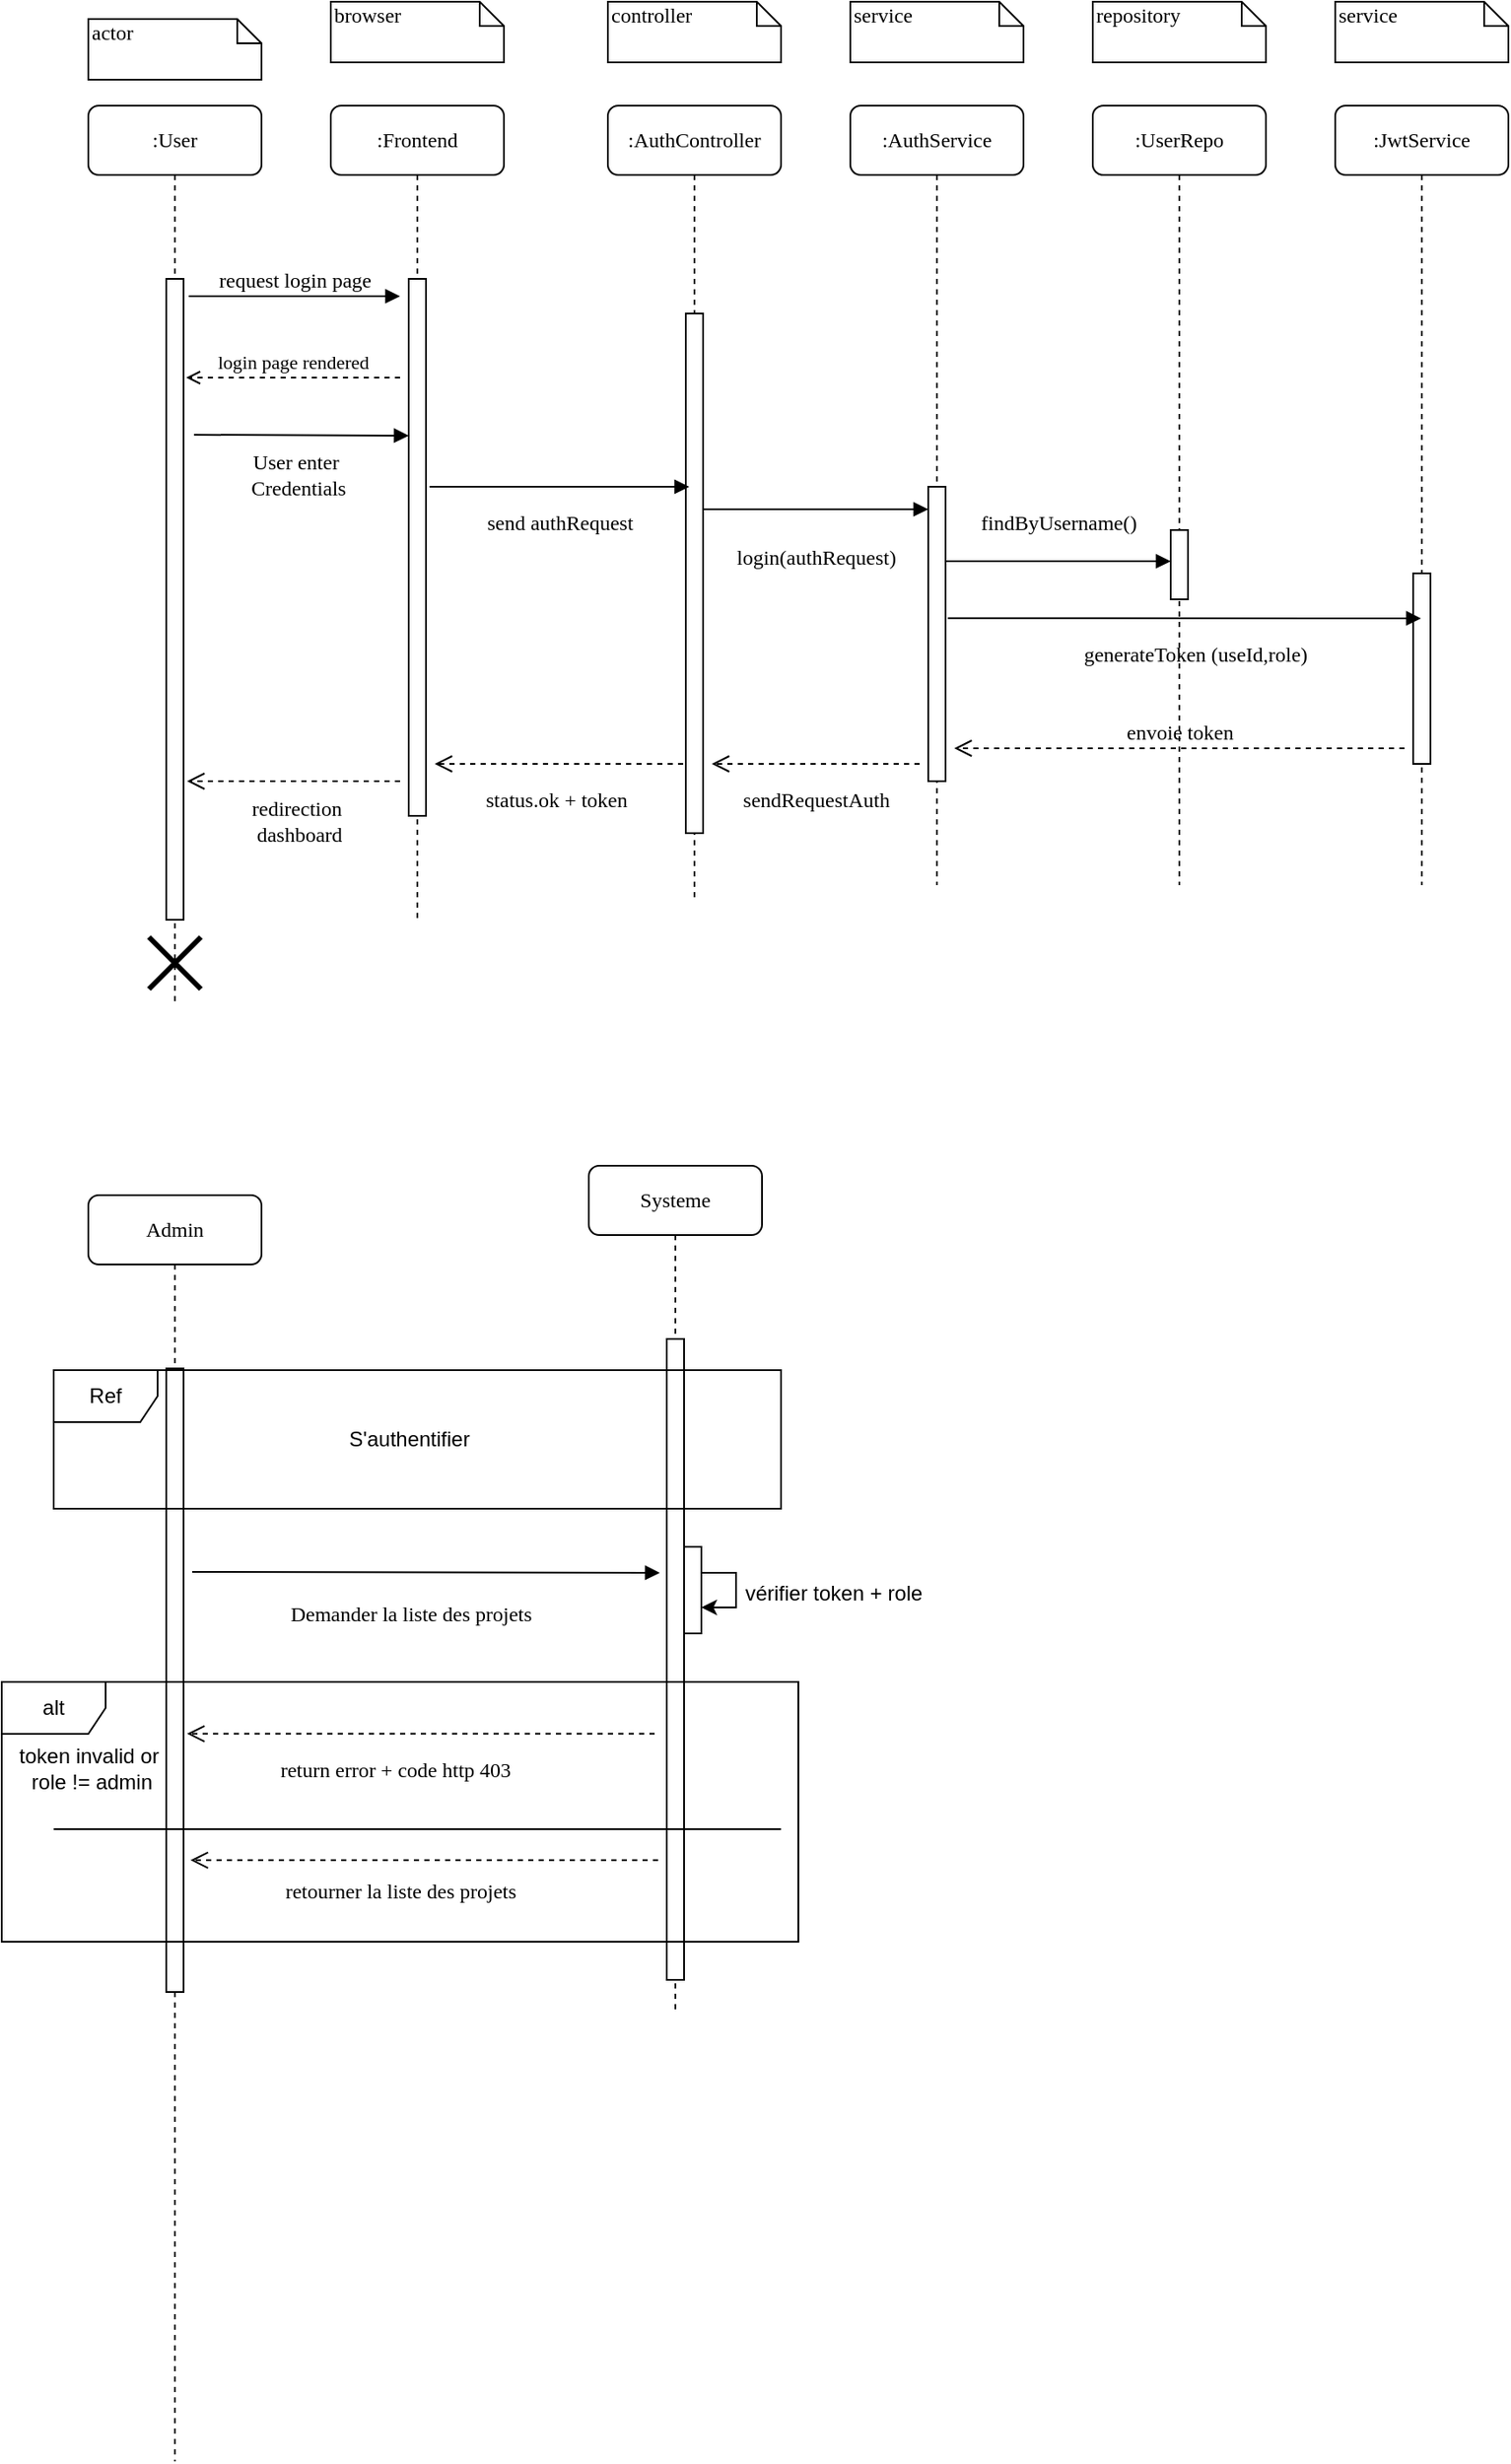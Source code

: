 <mxfile version="22.1.11" type="github">
  <diagram name="Page-1" id="13e1069c-82ec-6db2-03f1-153e76fe0fe0">
    <mxGraphModel dx="1041" dy="702" grid="1" gridSize="10" guides="1" tooltips="1" connect="1" arrows="1" fold="1" page="1" pageScale="1" pageWidth="1100" pageHeight="850" background="none" math="0" shadow="0">
      <root>
        <mxCell id="0" />
        <mxCell id="1" parent="0" />
        <mxCell id="7baba1c4bc27f4b0-2" value=":Frontend" style="shape=umlLifeline;perimeter=lifelinePerimeter;whiteSpace=wrap;html=1;container=1;collapsible=0;recursiveResize=0;outlineConnect=0;rounded=1;shadow=0;comic=0;labelBackgroundColor=none;strokeWidth=1;fontFamily=Verdana;fontSize=12;align=center;" parent="1" vertex="1">
          <mxGeometry x="240" y="80" width="100" height="470" as="geometry" />
        </mxCell>
        <mxCell id="7baba1c4bc27f4b0-10" value="" style="html=1;points=[];perimeter=orthogonalPerimeter;rounded=0;shadow=0;comic=0;labelBackgroundColor=none;strokeWidth=1;fontFamily=Verdana;fontSize=12;align=center;" parent="7baba1c4bc27f4b0-2" vertex="1">
          <mxGeometry x="45" y="100" width="10" height="310" as="geometry" />
        </mxCell>
        <mxCell id="CY3SNnEuFbN-5DLH5aWB-10" value="status.ok + token" style="html=1;verticalAlign=bottom;endArrow=open;dashed=1;endSize=8;labelBackgroundColor=none;fontFamily=Verdana;fontSize=12;" parent="7baba1c4bc27f4b0-2" source="7baba1c4bc27f4b0-3" edge="1">
          <mxGeometry x="0.064" y="30" relative="1" as="geometry">
            <mxPoint x="60" y="380" as="targetPoint" />
            <mxPoint x="180" y="380" as="sourcePoint" />
            <mxPoint as="offset" />
          </mxGeometry>
        </mxCell>
        <mxCell id="CY3SNnEuFbN-5DLH5aWB-14" value="redirection&lt;br&gt;&amp;nbsp;dashboard" style="html=1;verticalAlign=bottom;endArrow=open;dashed=1;endSize=8;labelBackgroundColor=none;fontFamily=Verdana;fontSize=12;" parent="7baba1c4bc27f4b0-2" edge="1">
          <mxGeometry x="-0.024" y="40" relative="1" as="geometry">
            <mxPoint x="-83" y="390" as="targetPoint" />
            <mxPoint x="40" y="390" as="sourcePoint" />
            <mxPoint as="offset" />
          </mxGeometry>
        </mxCell>
        <mxCell id="7baba1c4bc27f4b0-3" value=":AuthController" style="shape=umlLifeline;perimeter=lifelinePerimeter;whiteSpace=wrap;html=1;container=1;collapsible=0;recursiveResize=0;outlineConnect=0;rounded=1;shadow=0;comic=0;labelBackgroundColor=none;strokeWidth=1;fontFamily=Verdana;fontSize=12;align=center;" parent="1" vertex="1">
          <mxGeometry x="400" y="80" width="100" height="460" as="geometry" />
        </mxCell>
        <mxCell id="7baba1c4bc27f4b0-13" value="" style="html=1;points=[];perimeter=orthogonalPerimeter;rounded=0;shadow=0;comic=0;labelBackgroundColor=none;strokeWidth=1;fontFamily=Verdana;fontSize=12;align=center;" parent="7baba1c4bc27f4b0-3" vertex="1">
          <mxGeometry x="45" y="120" width="10" height="300" as="geometry" />
        </mxCell>
        <mxCell id="7baba1c4bc27f4b0-4" value=":AuthService" style="shape=umlLifeline;perimeter=lifelinePerimeter;whiteSpace=wrap;html=1;container=1;collapsible=0;recursiveResize=0;outlineConnect=0;rounded=1;shadow=0;comic=0;labelBackgroundColor=none;strokeWidth=1;fontFamily=Verdana;fontSize=12;align=center;" parent="1" vertex="1">
          <mxGeometry x="540" y="80" width="100" height="450" as="geometry" />
        </mxCell>
        <mxCell id="7baba1c4bc27f4b0-5" value=":UserRepo" style="shape=umlLifeline;perimeter=lifelinePerimeter;whiteSpace=wrap;html=1;container=1;collapsible=0;recursiveResize=0;outlineConnect=0;rounded=1;shadow=0;comic=0;labelBackgroundColor=none;strokeWidth=1;fontFamily=Verdana;fontSize=12;align=center;" parent="1" vertex="1">
          <mxGeometry x="680" y="80" width="100" height="450" as="geometry" />
        </mxCell>
        <mxCell id="7baba1c4bc27f4b0-19" value="" style="html=1;points=[];perimeter=orthogonalPerimeter;rounded=0;shadow=0;comic=0;labelBackgroundColor=none;strokeWidth=1;fontFamily=Verdana;fontSize=12;align=center;" parent="7baba1c4bc27f4b0-5" vertex="1">
          <mxGeometry x="45" y="245" width="10" height="40" as="geometry" />
        </mxCell>
        <mxCell id="7baba1c4bc27f4b0-6" value=":JwtService" style="shape=umlLifeline;perimeter=lifelinePerimeter;whiteSpace=wrap;html=1;container=1;collapsible=0;recursiveResize=0;outlineConnect=0;rounded=1;shadow=0;comic=0;labelBackgroundColor=none;strokeWidth=1;fontFamily=Verdana;fontSize=12;align=center;" parent="1" vertex="1">
          <mxGeometry x="820" y="80" width="100" height="450" as="geometry" />
        </mxCell>
        <mxCell id="CY3SNnEuFbN-5DLH5aWB-7" value="" style="html=1;points=[];perimeter=orthogonalPerimeter;rounded=0;shadow=0;comic=0;labelBackgroundColor=none;strokeWidth=1;fontFamily=Verdana;fontSize=12;align=center;" parent="7baba1c4bc27f4b0-6" vertex="1">
          <mxGeometry x="45" y="270" width="10" height="110" as="geometry" />
        </mxCell>
        <mxCell id="7baba1c4bc27f4b0-8" value=":User" style="shape=umlLifeline;perimeter=lifelinePerimeter;whiteSpace=wrap;html=1;container=1;collapsible=0;recursiveResize=0;outlineConnect=0;rounded=1;shadow=0;comic=0;labelBackgroundColor=none;strokeWidth=1;fontFamily=Verdana;fontSize=12;align=center;" parent="1" vertex="1">
          <mxGeometry x="100" y="80" width="100" height="520" as="geometry" />
        </mxCell>
        <mxCell id="7baba1c4bc27f4b0-9" value="" style="html=1;points=[];perimeter=orthogonalPerimeter;rounded=0;shadow=0;comic=0;labelBackgroundColor=none;strokeWidth=1;fontFamily=Verdana;fontSize=12;align=center;" parent="7baba1c4bc27f4b0-8" vertex="1">
          <mxGeometry x="45" y="100" width="10" height="370" as="geometry" />
        </mxCell>
        <mxCell id="CY3SNnEuFbN-5DLH5aWB-2" value="User enter&amp;nbsp;&lt;br&gt;Credentials" style="html=1;verticalAlign=bottom;endArrow=block;entryX=-0.053;entryY=0.049;labelBackgroundColor=none;fontFamily=Verdana;fontSize=12;edgeStyle=elbowEdgeStyle;elbow=vertical;entryDx=0;entryDy=0;entryPerimeter=0;" parent="7baba1c4bc27f4b0-8" edge="1">
          <mxGeometry x="-0.04" y="-39" relative="1" as="geometry">
            <mxPoint x="61" y="190" as="sourcePoint" />
            <mxPoint x="185" y="191" as="targetPoint" />
            <mxPoint as="offset" />
          </mxGeometry>
        </mxCell>
        <mxCell id="AqSRrWF4Oe-zVU10NFuZ-1" value="" style="shape=umlDestroy;whiteSpace=wrap;html=1;strokeWidth=3;targetShapes=umlLifeline;" vertex="1" parent="7baba1c4bc27f4b0-8">
          <mxGeometry x="35" y="480" width="30" height="30" as="geometry" />
        </mxCell>
        <mxCell id="7baba1c4bc27f4b0-16" value="" style="html=1;points=[];perimeter=orthogonalPerimeter;rounded=0;shadow=0;comic=0;labelBackgroundColor=none;strokeWidth=1;fontFamily=Verdana;fontSize=12;align=center;" parent="1" vertex="1">
          <mxGeometry x="585" y="300" width="10" height="170" as="geometry" />
        </mxCell>
        <mxCell id="7baba1c4bc27f4b0-17" value="login(authRequest)" style="html=1;verticalAlign=bottom;endArrow=block;labelBackgroundColor=none;fontFamily=Verdana;fontSize=12;edgeStyle=elbowEdgeStyle;elbow=vertical;" parent="1" edge="1">
          <mxGeometry y="-37" relative="1" as="geometry">
            <mxPoint x="455" y="313" as="sourcePoint" />
            <Array as="points">
              <mxPoint x="460" y="313" />
            </Array>
            <mxPoint x="585" y="313" as="targetPoint" />
            <mxPoint as="offset" />
          </mxGeometry>
        </mxCell>
        <mxCell id="7baba1c4bc27f4b0-20" value="findByUsername()" style="html=1;verticalAlign=bottom;endArrow=block;entryX=0;entryY=0;labelBackgroundColor=none;fontFamily=Verdana;fontSize=12;edgeStyle=elbowEdgeStyle;elbow=vertical;" parent="1" edge="1">
          <mxGeometry y="13" relative="1" as="geometry">
            <mxPoint x="595" y="343" as="sourcePoint" />
            <mxPoint x="725" y="343" as="targetPoint" />
            <mxPoint as="offset" />
          </mxGeometry>
        </mxCell>
        <mxCell id="7baba1c4bc27f4b0-11" value="request login page" style="html=1;verticalAlign=bottom;endArrow=block;labelBackgroundColor=none;fontFamily=Verdana;fontSize=12;edgeStyle=elbowEdgeStyle;elbow=vertical;" parent="1" edge="1">
          <mxGeometry x="0.003" relative="1" as="geometry">
            <mxPoint x="158" y="190" as="sourcePoint" />
            <mxPoint x="280" y="190" as="targetPoint" />
            <mxPoint as="offset" />
          </mxGeometry>
        </mxCell>
        <mxCell id="7baba1c4bc27f4b0-40" value="actor" style="shape=note;whiteSpace=wrap;html=1;size=14;verticalAlign=top;align=left;spacingTop=-6;rounded=0;shadow=0;comic=0;labelBackgroundColor=none;strokeWidth=1;fontFamily=Verdana;fontSize=12" parent="1" vertex="1">
          <mxGeometry x="100" y="30" width="100" height="35" as="geometry" />
        </mxCell>
        <mxCell id="7baba1c4bc27f4b0-41" value="browser" style="shape=note;whiteSpace=wrap;html=1;size=14;verticalAlign=top;align=left;spacingTop=-6;rounded=0;shadow=0;comic=0;labelBackgroundColor=none;strokeWidth=1;fontFamily=Verdana;fontSize=12" parent="1" vertex="1">
          <mxGeometry x="240" y="20" width="100" height="35" as="geometry" />
        </mxCell>
        <mxCell id="7baba1c4bc27f4b0-42" value="controller" style="shape=note;whiteSpace=wrap;html=1;size=14;verticalAlign=top;align=left;spacingTop=-6;rounded=0;shadow=0;comic=0;labelBackgroundColor=none;strokeWidth=1;fontFamily=Verdana;fontSize=12" parent="1" vertex="1">
          <mxGeometry x="400" y="20" width="100" height="35" as="geometry" />
        </mxCell>
        <mxCell id="7baba1c4bc27f4b0-43" value="service" style="shape=note;whiteSpace=wrap;html=1;size=14;verticalAlign=top;align=left;spacingTop=-6;rounded=0;shadow=0;comic=0;labelBackgroundColor=none;strokeWidth=1;fontFamily=Verdana;fontSize=12" parent="1" vertex="1">
          <mxGeometry x="540" y="20" width="100" height="35" as="geometry" />
        </mxCell>
        <mxCell id="7baba1c4bc27f4b0-44" value="repository" style="shape=note;whiteSpace=wrap;html=1;size=14;verticalAlign=top;align=left;spacingTop=-6;rounded=0;shadow=0;comic=0;labelBackgroundColor=none;strokeWidth=1;fontFamily=Verdana;fontSize=12" parent="1" vertex="1">
          <mxGeometry x="680" y="20" width="100" height="35" as="geometry" />
        </mxCell>
        <mxCell id="7baba1c4bc27f4b0-45" value="service" style="shape=note;whiteSpace=wrap;html=1;size=14;verticalAlign=top;align=left;spacingTop=-6;rounded=0;shadow=0;comic=0;labelBackgroundColor=none;strokeWidth=1;fontFamily=Verdana;fontSize=12" parent="1" vertex="1">
          <mxGeometry x="820" y="20" width="100" height="35" as="geometry" />
        </mxCell>
        <mxCell id="CY3SNnEuFbN-5DLH5aWB-1" value="&lt;font style=&quot;font-size: 11px;&quot;&gt;login page rendered&lt;/font&gt;" style="html=1;verticalAlign=bottom;endArrow=open;labelBackgroundColor=none;fontFamily=Verdana;fontSize=12;edgeStyle=elbowEdgeStyle;elbow=vertical;endFill=0;dashed=1;" parent="1" edge="1">
          <mxGeometry relative="1" as="geometry">
            <mxPoint x="280" y="237" as="sourcePoint" />
            <mxPoint x="156.5" y="237" as="targetPoint" />
          </mxGeometry>
        </mxCell>
        <mxCell id="CY3SNnEuFbN-5DLH5aWB-3" value="send authRequest" style="html=1;verticalAlign=bottom;endArrow=block;entryX=0;entryY=0;labelBackgroundColor=none;fontFamily=Verdana;fontSize=12;edgeStyle=elbowEdgeStyle;elbow=vertical;" parent="1" edge="1">
          <mxGeometry y="-30" relative="1" as="geometry">
            <mxPoint x="297" y="300" as="sourcePoint" />
            <mxPoint x="447" y="300" as="targetPoint" />
            <mxPoint as="offset" />
          </mxGeometry>
        </mxCell>
        <mxCell id="CY3SNnEuFbN-5DLH5aWB-8" value="envoie token" style="html=1;verticalAlign=bottom;endArrow=open;dashed=1;endSize=8;labelBackgroundColor=none;fontFamily=Verdana;fontSize=12;" parent="1" edge="1">
          <mxGeometry relative="1" as="geometry">
            <mxPoint x="600" y="451" as="targetPoint" />
            <mxPoint x="860" y="451" as="sourcePoint" />
          </mxGeometry>
        </mxCell>
        <mxCell id="CY3SNnEuFbN-5DLH5aWB-9" value="sendRequestAuth" style="html=1;verticalAlign=bottom;endArrow=open;dashed=1;endSize=8;labelBackgroundColor=none;fontFamily=Verdana;fontSize=12;" parent="1" edge="1">
          <mxGeometry y="30" relative="1" as="geometry">
            <mxPoint x="460" y="460" as="targetPoint" />
            <mxPoint x="580" y="460" as="sourcePoint" />
            <mxPoint as="offset" />
          </mxGeometry>
        </mxCell>
        <mxCell id="CY3SNnEuFbN-5DLH5aWB-5" value="generateToken (useId,role)" style="html=1;verticalAlign=bottom;endArrow=block;labelBackgroundColor=none;fontFamily=Verdana;fontSize=12;edgeStyle=elbowEdgeStyle;elbow=vertical;exitX=1.128;exitY=0.664;exitDx=0;exitDy=0;exitPerimeter=0;" parent="1" edge="1">
          <mxGeometry x="0.043" y="-30" relative="1" as="geometry">
            <mxPoint x="596.28" y="375.88" as="sourcePoint" />
            <mxPoint x="869.5" y="376" as="targetPoint" />
            <mxPoint as="offset" />
          </mxGeometry>
        </mxCell>
        <mxCell id="AqSRrWF4Oe-zVU10NFuZ-2" value="Systeme" style="shape=umlLifeline;perimeter=lifelinePerimeter;whiteSpace=wrap;html=1;container=1;collapsible=0;recursiveResize=0;outlineConnect=0;rounded=1;shadow=0;comic=0;labelBackgroundColor=none;strokeWidth=1;fontFamily=Verdana;fontSize=12;align=center;" vertex="1" parent="1">
          <mxGeometry x="389" y="692" width="100" height="488" as="geometry" />
        </mxCell>
        <mxCell id="AqSRrWF4Oe-zVU10NFuZ-3" value="" style="html=1;points=[];perimeter=orthogonalPerimeter;rounded=0;shadow=0;comic=0;labelBackgroundColor=none;strokeWidth=1;fontFamily=Verdana;fontSize=12;align=center;" vertex="1" parent="AqSRrWF4Oe-zVU10NFuZ-2">
          <mxGeometry x="45" y="100" width="10" height="370" as="geometry" />
        </mxCell>
        <mxCell id="AqSRrWF4Oe-zVU10NFuZ-18" value="" style="html=1;points=[[0,0,0,0,5],[0,1,0,0,-5],[1,0,0,0,5],[1,1,0,0,-5]];perimeter=orthogonalPerimeter;outlineConnect=0;targetShapes=umlLifeline;portConstraint=eastwest;newEdgeStyle={&quot;curved&quot;:0,&quot;rounded&quot;:0};" vertex="1" parent="AqSRrWF4Oe-zVU10NFuZ-2">
          <mxGeometry x="55" y="220" width="10" height="50" as="geometry" />
        </mxCell>
        <mxCell id="AqSRrWF4Oe-zVU10NFuZ-19" style="edgeStyle=orthogonalEdgeStyle;rounded=0;orthogonalLoop=1;jettySize=auto;html=1;curved=0;" edge="1" parent="AqSRrWF4Oe-zVU10NFuZ-2" source="AqSRrWF4Oe-zVU10NFuZ-18" target="AqSRrWF4Oe-zVU10NFuZ-18">
          <mxGeometry relative="1" as="geometry" />
        </mxCell>
        <mxCell id="AqSRrWF4Oe-zVU10NFuZ-6" value="Admin" style="shape=umlLifeline;perimeter=lifelinePerimeter;whiteSpace=wrap;html=1;container=1;collapsible=0;recursiveResize=0;outlineConnect=0;rounded=1;shadow=0;comic=0;labelBackgroundColor=none;strokeWidth=1;fontFamily=Verdana;fontSize=12;align=center;" vertex="1" parent="1">
          <mxGeometry x="100" y="709" width="100" height="731" as="geometry" />
        </mxCell>
        <mxCell id="AqSRrWF4Oe-zVU10NFuZ-7" value="" style="html=1;points=[];perimeter=orthogonalPerimeter;rounded=0;shadow=0;comic=0;labelBackgroundColor=none;strokeWidth=1;fontFamily=Verdana;fontSize=12;align=center;" vertex="1" parent="AqSRrWF4Oe-zVU10NFuZ-6">
          <mxGeometry x="45" y="100" width="10" height="360" as="geometry" />
        </mxCell>
        <mxCell id="AqSRrWF4Oe-zVU10NFuZ-8" value="Demander la liste des projets" style="html=1;verticalAlign=bottom;endArrow=block;labelBackgroundColor=none;fontFamily=Verdana;fontSize=12;edgeStyle=elbowEdgeStyle;elbow=vertical;" edge="1" parent="1">
          <mxGeometry x="-0.066" y="-33" relative="1" as="geometry">
            <mxPoint x="160" y="926.5" as="sourcePoint" />
            <mxPoint x="430" y="927" as="targetPoint" />
            <mxPoint as="offset" />
          </mxGeometry>
        </mxCell>
        <mxCell id="AqSRrWF4Oe-zVU10NFuZ-16" value="Ref" style="shape=umlFrame;whiteSpace=wrap;html=1;pointerEvents=0;" vertex="1" parent="1">
          <mxGeometry x="80" y="810" width="420" height="80" as="geometry" />
        </mxCell>
        <mxCell id="AqSRrWF4Oe-zVU10NFuZ-17" value="S&#39;authentifier" style="text;html=1;align=center;verticalAlign=middle;resizable=0;points=[];autosize=1;strokeColor=none;fillColor=none;" vertex="1" parent="1">
          <mxGeometry x="240" y="835" width="90" height="30" as="geometry" />
        </mxCell>
        <mxCell id="AqSRrWF4Oe-zVU10NFuZ-20" value="vérifier token + role" style="text;html=1;align=center;verticalAlign=middle;resizable=0;points=[];autosize=1;strokeColor=none;fillColor=none;" vertex="1" parent="1">
          <mxGeometry x="465" y="924" width="130" height="30" as="geometry" />
        </mxCell>
        <mxCell id="AqSRrWF4Oe-zVU10NFuZ-22" value="alt" style="shape=umlFrame;whiteSpace=wrap;html=1;pointerEvents=0;" vertex="1" parent="1">
          <mxGeometry x="50" y="990" width="460" height="150" as="geometry" />
        </mxCell>
        <mxCell id="AqSRrWF4Oe-zVU10NFuZ-24" value="return error + code http 403" style="html=1;verticalAlign=bottom;endArrow=open;dashed=1;endSize=8;labelBackgroundColor=none;fontFamily=Verdana;fontSize=12;entryX=1.5;entryY=0.57;entryDx=0;entryDy=0;entryPerimeter=0;exitX=-0.4;exitY=0.633;exitDx=0;exitDy=0;exitPerimeter=0;" edge="1" parent="1">
          <mxGeometry x="0.111" y="30" relative="1" as="geometry">
            <mxPoint x="157" y="1019.9" as="targetPoint" />
            <mxPoint x="427" y="1019.88" as="sourcePoint" />
            <mxPoint as="offset" />
          </mxGeometry>
        </mxCell>
        <mxCell id="AqSRrWF4Oe-zVU10NFuZ-25" value="token invalid or&lt;br&gt;&amp;nbsp;role != admin" style="text;html=1;align=center;verticalAlign=middle;resizable=0;points=[];autosize=1;strokeColor=none;fillColor=none;" vertex="1" parent="1">
          <mxGeometry x="50" y="1020" width="100" height="40" as="geometry" />
        </mxCell>
        <mxCell id="AqSRrWF4Oe-zVU10NFuZ-27" value="" style="line;strokeWidth=1;fillColor=none;align=left;verticalAlign=middle;spacingTop=-1;spacingLeft=3;spacingRight=3;rotatable=0;labelPosition=right;points=[];portConstraint=eastwest;strokeColor=inherit;" vertex="1" parent="1">
          <mxGeometry x="80" y="1071" width="420" height="8" as="geometry" />
        </mxCell>
        <mxCell id="AqSRrWF4Oe-zVU10NFuZ-30" value="retourner la liste des projets" style="html=1;verticalAlign=bottom;endArrow=open;dashed=1;endSize=8;labelBackgroundColor=none;fontFamily=Verdana;fontSize=12;entryX=1.5;entryY=0.57;entryDx=0;entryDy=0;entryPerimeter=0;exitX=-0.4;exitY=0.633;exitDx=0;exitDy=0;exitPerimeter=0;" edge="1" parent="1">
          <mxGeometry x="0.104" y="27" relative="1" as="geometry">
            <mxPoint x="159" y="1092.9" as="targetPoint" />
            <mxPoint x="429" y="1092.88" as="sourcePoint" />
            <mxPoint as="offset" />
          </mxGeometry>
        </mxCell>
      </root>
    </mxGraphModel>
  </diagram>
</mxfile>

